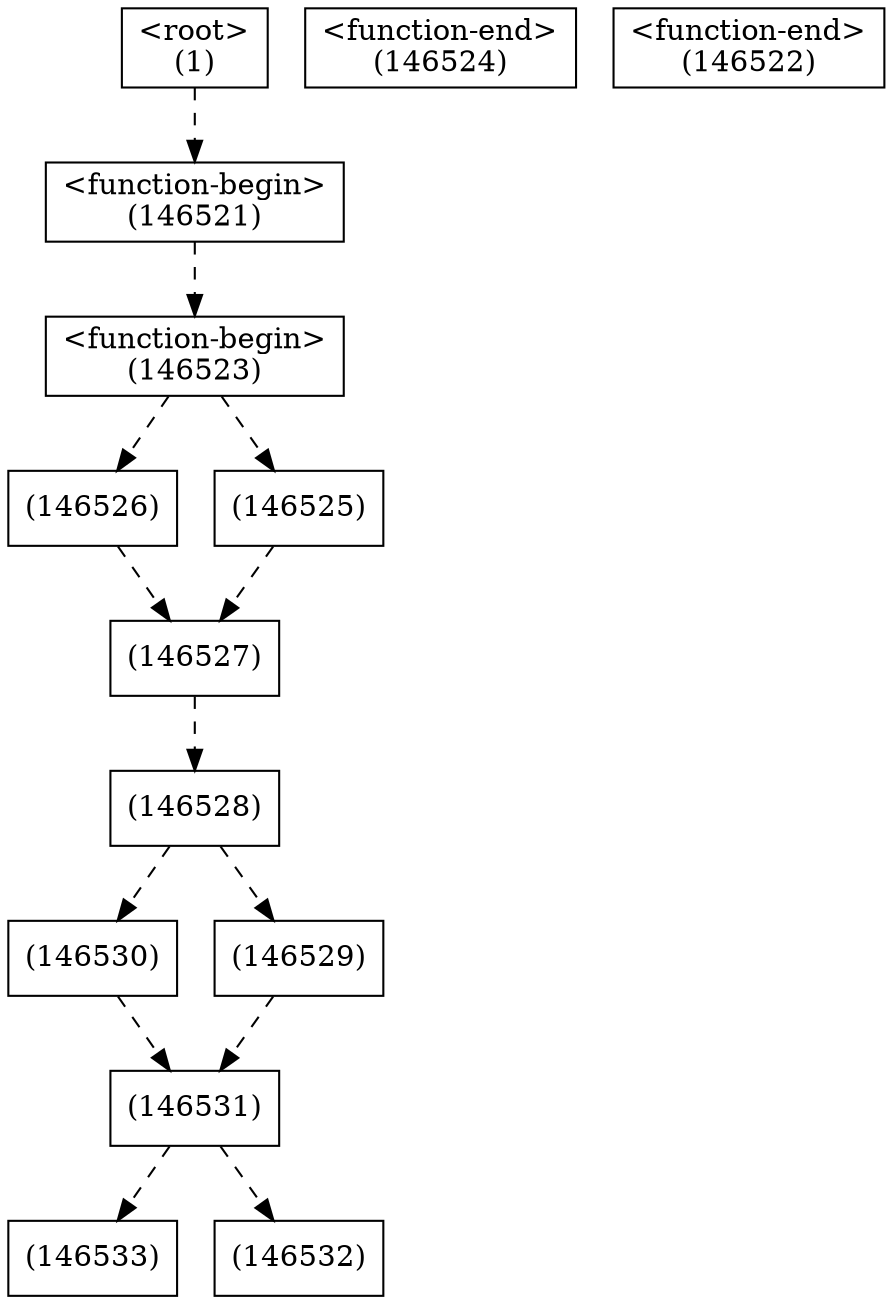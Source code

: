 digraph graphname {
n146533 [shape=box,label="(146533)"];
n146531 -> n146533[style="dashed"];
n146532 [shape=box,label="(146532)"];
n146531 -> n146532[style="dashed"];
n146531 [shape=box,label="(146531)"];
n146530 -> n146531[style="dashed"];
n146529 -> n146531[style="dashed"];
n146530 [shape=box,label="(146530)"];
n146528 -> n146530[style="dashed"];
n146529 [shape=box,label="(146529)"];
n146528 -> n146529[style="dashed"];
n146528 [shape=box,label="(146528)"];
n146527 -> n146528[style="dashed"];
n146527 [shape=box,label="(146527)"];
n146526 -> n146527[style="dashed"];
n146525 -> n146527[style="dashed"];
n146526 [shape=box,label="(146526)"];
n146523 -> n146526[style="dashed"];
n146525 [shape=box,label="(146525)"];
n146523 -> n146525[style="dashed"];
n146524 [shape=box,label="<function-end>
(146524)"];
n146523 [shape=box,label="<function-begin>
(146523)"];
n146521 -> n146523[style="dashed"];
n146522 [shape=box,label="<function-end>
(146522)"];
n146521 [shape=box,label="<function-begin>
(146521)"];
n1 -> n146521[style="dashed"];
n1 [shape=box,label="<root>
(1)"];
}

